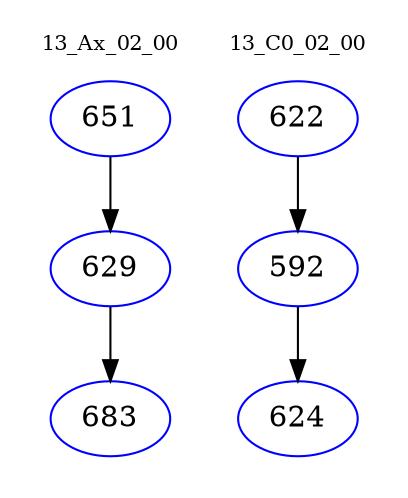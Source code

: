 digraph{
subgraph cluster_0 {
color = white
label = "13_Ax_02_00";
fontsize=10;
T0_651 [label="651", color="blue"]
T0_651 -> T0_629 [color="black"]
T0_629 [label="629", color="blue"]
T0_629 -> T0_683 [color="black"]
T0_683 [label="683", color="blue"]
}
subgraph cluster_1 {
color = white
label = "13_C0_02_00";
fontsize=10;
T1_622 [label="622", color="blue"]
T1_622 -> T1_592 [color="black"]
T1_592 [label="592", color="blue"]
T1_592 -> T1_624 [color="black"]
T1_624 [label="624", color="blue"]
}
}

